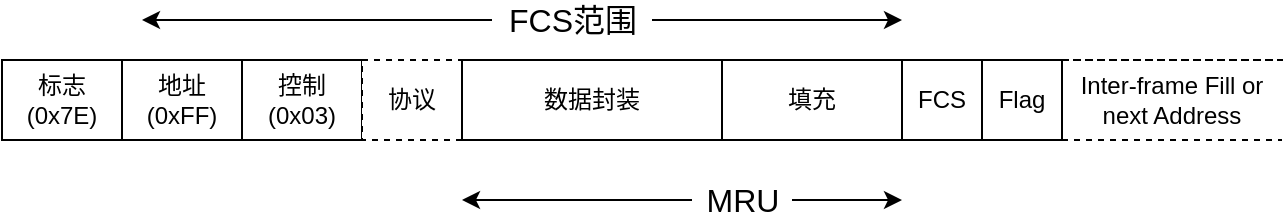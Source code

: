 <mxfile version="16.6.6" type="github">
  <diagram id="nu34fbJuvBvFDGxtE1UO" name="PPP">
    <mxGraphModel dx="541" dy="967" grid="1" gridSize="10" guides="1" tooltips="1" connect="1" arrows="1" fold="1" page="1" pageScale="1" pageWidth="827" pageHeight="1169" math="0" shadow="0">
      <root>
        <mxCell id="0" />
        <mxCell id="1" parent="0" />
        <mxCell id="fBh4ugHpPi-L7ImjcBGB-1" value="标志&lt;br&gt;(0x7E)" style="rounded=0;whiteSpace=wrap;html=1;" vertex="1" parent="1">
          <mxGeometry x="240" y="240" width="60" height="40" as="geometry" />
        </mxCell>
        <mxCell id="fBh4ugHpPi-L7ImjcBGB-2" value="地址&lt;br&gt;(0xFF)" style="rounded=0;whiteSpace=wrap;html=1;" vertex="1" parent="1">
          <mxGeometry x="300" y="240" width="60" height="40" as="geometry" />
        </mxCell>
        <mxCell id="fBh4ugHpPi-L7ImjcBGB-3" value="控制&lt;br&gt;(0x03)" style="rounded=0;whiteSpace=wrap;html=1;" vertex="1" parent="1">
          <mxGeometry x="360" y="240" width="60" height="40" as="geometry" />
        </mxCell>
        <mxCell id="fBh4ugHpPi-L7ImjcBGB-4" value="协议" style="rounded=0;whiteSpace=wrap;html=1;dashed=1;" vertex="1" parent="1">
          <mxGeometry x="420" y="240" width="50" height="40" as="geometry" />
        </mxCell>
        <mxCell id="fBh4ugHpPi-L7ImjcBGB-5" value="数据封装" style="rounded=0;whiteSpace=wrap;html=1;" vertex="1" parent="1">
          <mxGeometry x="470" y="240" width="130" height="40" as="geometry" />
        </mxCell>
        <mxCell id="fBh4ugHpPi-L7ImjcBGB-6" value="填充" style="rounded=0;whiteSpace=wrap;html=1;" vertex="1" parent="1">
          <mxGeometry x="600" y="240" width="90" height="40" as="geometry" />
        </mxCell>
        <mxCell id="fBh4ugHpPi-L7ImjcBGB-8" value="FCS" style="rounded=0;whiteSpace=wrap;html=1;" vertex="1" parent="1">
          <mxGeometry x="690" y="240" width="40" height="40" as="geometry" />
        </mxCell>
        <mxCell id="fBh4ugHpPi-L7ImjcBGB-10" value="Flag" style="rounded=0;whiteSpace=wrap;html=1;" vertex="1" parent="1">
          <mxGeometry x="730" y="240" width="40" height="40" as="geometry" />
        </mxCell>
        <mxCell id="fBh4ugHpPi-L7ImjcBGB-16" value="" style="group" vertex="1" connectable="0" parent="1">
          <mxGeometry x="770" y="240" width="110" height="40" as="geometry" />
        </mxCell>
        <mxCell id="fBh4ugHpPi-L7ImjcBGB-12" value="Inter-frame Fill or&lt;br&gt;next Address" style="shape=partialRectangle;whiteSpace=wrap;html=1;bottom=0;right=0;fillColor=none;dashed=1;" vertex="1" parent="fBh4ugHpPi-L7ImjcBGB-16">
          <mxGeometry width="110" height="40" as="geometry" />
        </mxCell>
        <mxCell id="fBh4ugHpPi-L7ImjcBGB-15" value="" style="endArrow=none;dashed=1;html=1;rounded=0;exitX=0;exitY=1;exitDx=0;exitDy=0;entryX=1;entryY=1;entryDx=0;entryDy=0;" edge="1" parent="fBh4ugHpPi-L7ImjcBGB-16" source="fBh4ugHpPi-L7ImjcBGB-12" target="fBh4ugHpPi-L7ImjcBGB-12">
          <mxGeometry width="50" height="50" relative="1" as="geometry">
            <mxPoint x="18.5" y="66.667" as="sourcePoint" />
            <mxPoint x="64.75" y="33.333" as="targetPoint" />
          </mxGeometry>
        </mxCell>
        <mxCell id="fBh4ugHpPi-L7ImjcBGB-19" style="edgeStyle=orthogonalEdgeStyle;rounded=0;orthogonalLoop=1;jettySize=auto;html=1;fontSize=16;" edge="1" parent="1" source="fBh4ugHpPi-L7ImjcBGB-18">
          <mxGeometry relative="1" as="geometry">
            <mxPoint x="310" y="220" as="targetPoint" />
          </mxGeometry>
        </mxCell>
        <mxCell id="fBh4ugHpPi-L7ImjcBGB-20" style="edgeStyle=orthogonalEdgeStyle;rounded=0;orthogonalLoop=1;jettySize=auto;html=1;fontSize=16;" edge="1" parent="1" source="fBh4ugHpPi-L7ImjcBGB-18">
          <mxGeometry relative="1" as="geometry">
            <mxPoint x="690" y="220" as="targetPoint" />
          </mxGeometry>
        </mxCell>
        <mxCell id="fBh4ugHpPi-L7ImjcBGB-18" value="&lt;font style=&quot;font-size: 16px&quot;&gt;FCS范围&lt;/font&gt;" style="text;html=1;align=center;verticalAlign=middle;resizable=0;points=[];autosize=1;strokeColor=none;fillColor=none;" vertex="1" parent="1">
          <mxGeometry x="485" y="210" width="80" height="20" as="geometry" />
        </mxCell>
        <mxCell id="fBh4ugHpPi-L7ImjcBGB-22" style="edgeStyle=orthogonalEdgeStyle;rounded=0;orthogonalLoop=1;jettySize=auto;html=1;fontSize=16;" edge="1" parent="1" source="fBh4ugHpPi-L7ImjcBGB-21">
          <mxGeometry relative="1" as="geometry">
            <mxPoint x="690" y="310" as="targetPoint" />
          </mxGeometry>
        </mxCell>
        <mxCell id="fBh4ugHpPi-L7ImjcBGB-23" style="edgeStyle=orthogonalEdgeStyle;rounded=0;orthogonalLoop=1;jettySize=auto;html=1;fontSize=16;" edge="1" parent="1" source="fBh4ugHpPi-L7ImjcBGB-21">
          <mxGeometry relative="1" as="geometry">
            <mxPoint x="470" y="310" as="targetPoint" />
          </mxGeometry>
        </mxCell>
        <mxCell id="fBh4ugHpPi-L7ImjcBGB-21" value="MRU" style="text;html=1;align=center;verticalAlign=middle;resizable=0;points=[];autosize=1;strokeColor=none;fillColor=none;fontSize=16;" vertex="1" parent="1">
          <mxGeometry x="585" y="300" width="50" height="20" as="geometry" />
        </mxCell>
      </root>
    </mxGraphModel>
  </diagram>
</mxfile>
